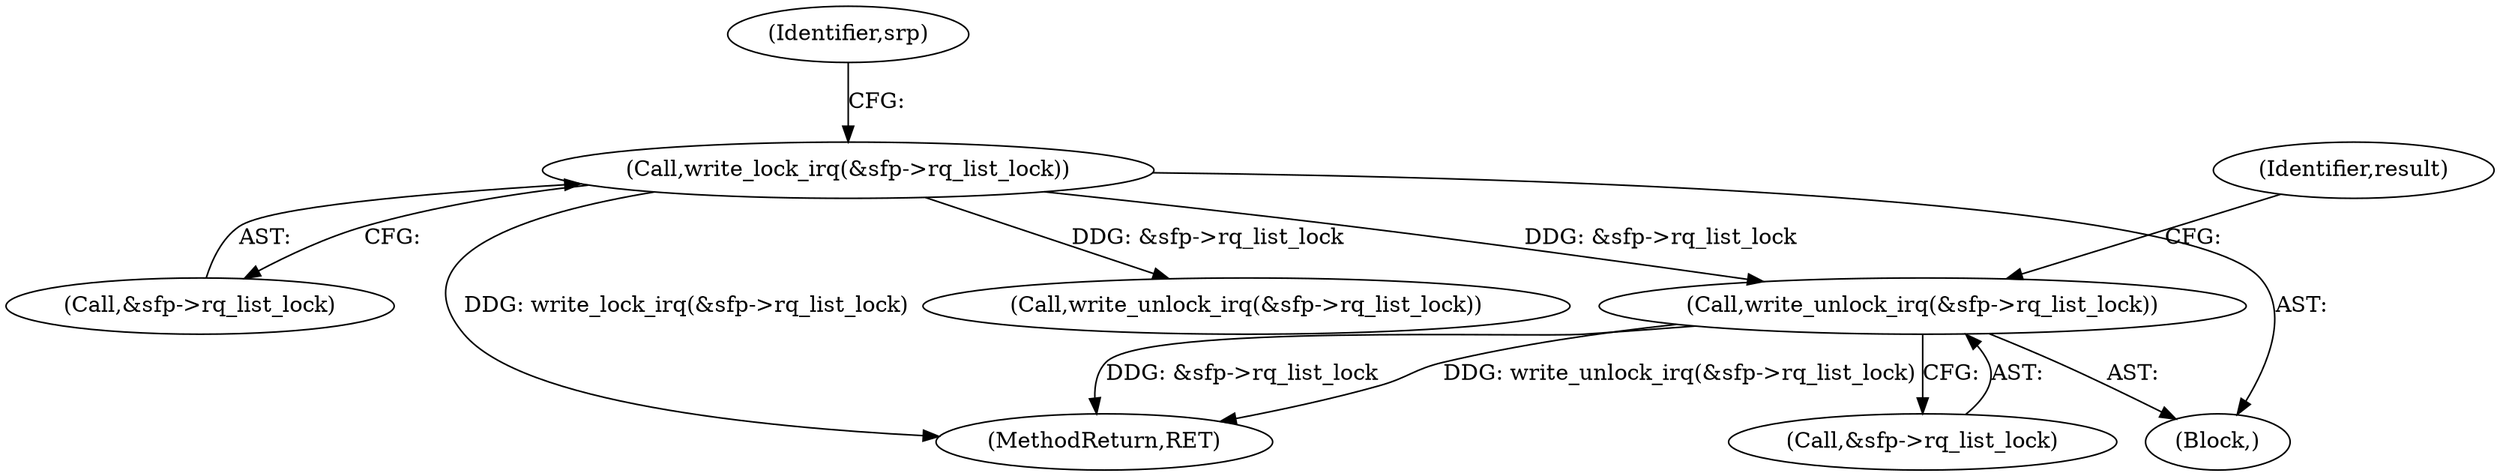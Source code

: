 digraph "0_linux_3e0097499839e0fe3af380410eababe5a47c4cf9_0@API" {
"1000277" [label="(Call,write_unlock_irq(&sfp->rq_list_lock))"];
"1000238" [label="(Call,write_lock_irq(&sfp->rq_list_lock))"];
"1000277" [label="(Call,write_unlock_irq(&sfp->rq_list_lock))"];
"1000238" [label="(Call,write_lock_irq(&sfp->rq_list_lock))"];
"1000278" [label="(Call,&sfp->rq_list_lock)"];
"1000167" [label="(Block,)"];
"1000239" [label="(Call,&sfp->rq_list_lock)"];
"1000253" [label="(Call,write_unlock_irq(&sfp->rq_list_lock))"];
"1000283" [label="(Identifier,result)"];
"1001060" [label="(MethodReturn,RET)"];
"1000245" [label="(Identifier,srp)"];
"1000277" -> "1000167"  [label="AST: "];
"1000277" -> "1000278"  [label="CFG: "];
"1000278" -> "1000277"  [label="AST: "];
"1000283" -> "1000277"  [label="CFG: "];
"1000277" -> "1001060"  [label="DDG: &sfp->rq_list_lock"];
"1000277" -> "1001060"  [label="DDG: write_unlock_irq(&sfp->rq_list_lock)"];
"1000238" -> "1000277"  [label="DDG: &sfp->rq_list_lock"];
"1000238" -> "1000167"  [label="AST: "];
"1000238" -> "1000239"  [label="CFG: "];
"1000239" -> "1000238"  [label="AST: "];
"1000245" -> "1000238"  [label="CFG: "];
"1000238" -> "1001060"  [label="DDG: write_lock_irq(&sfp->rq_list_lock)"];
"1000238" -> "1000253"  [label="DDG: &sfp->rq_list_lock"];
}
